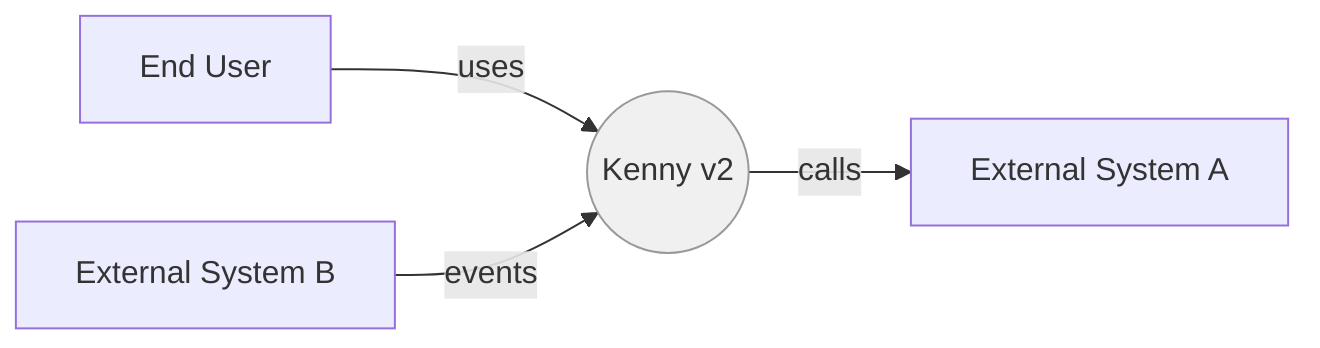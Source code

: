%% Mermaid system context (C4 Level 1)
%% Replace placeholders with real actors/systems as they become known.

flowchart LR
  user["End User"]
  system(("Kenny v2"))
  extA["External System A"]
  extB["External System B"]

  user -->|uses| system
  system -->|calls| extA
  extB -->|events| system

  classDef boundary fill:#f0f0f0,stroke:#999,stroke-width:1px
  class system boundary